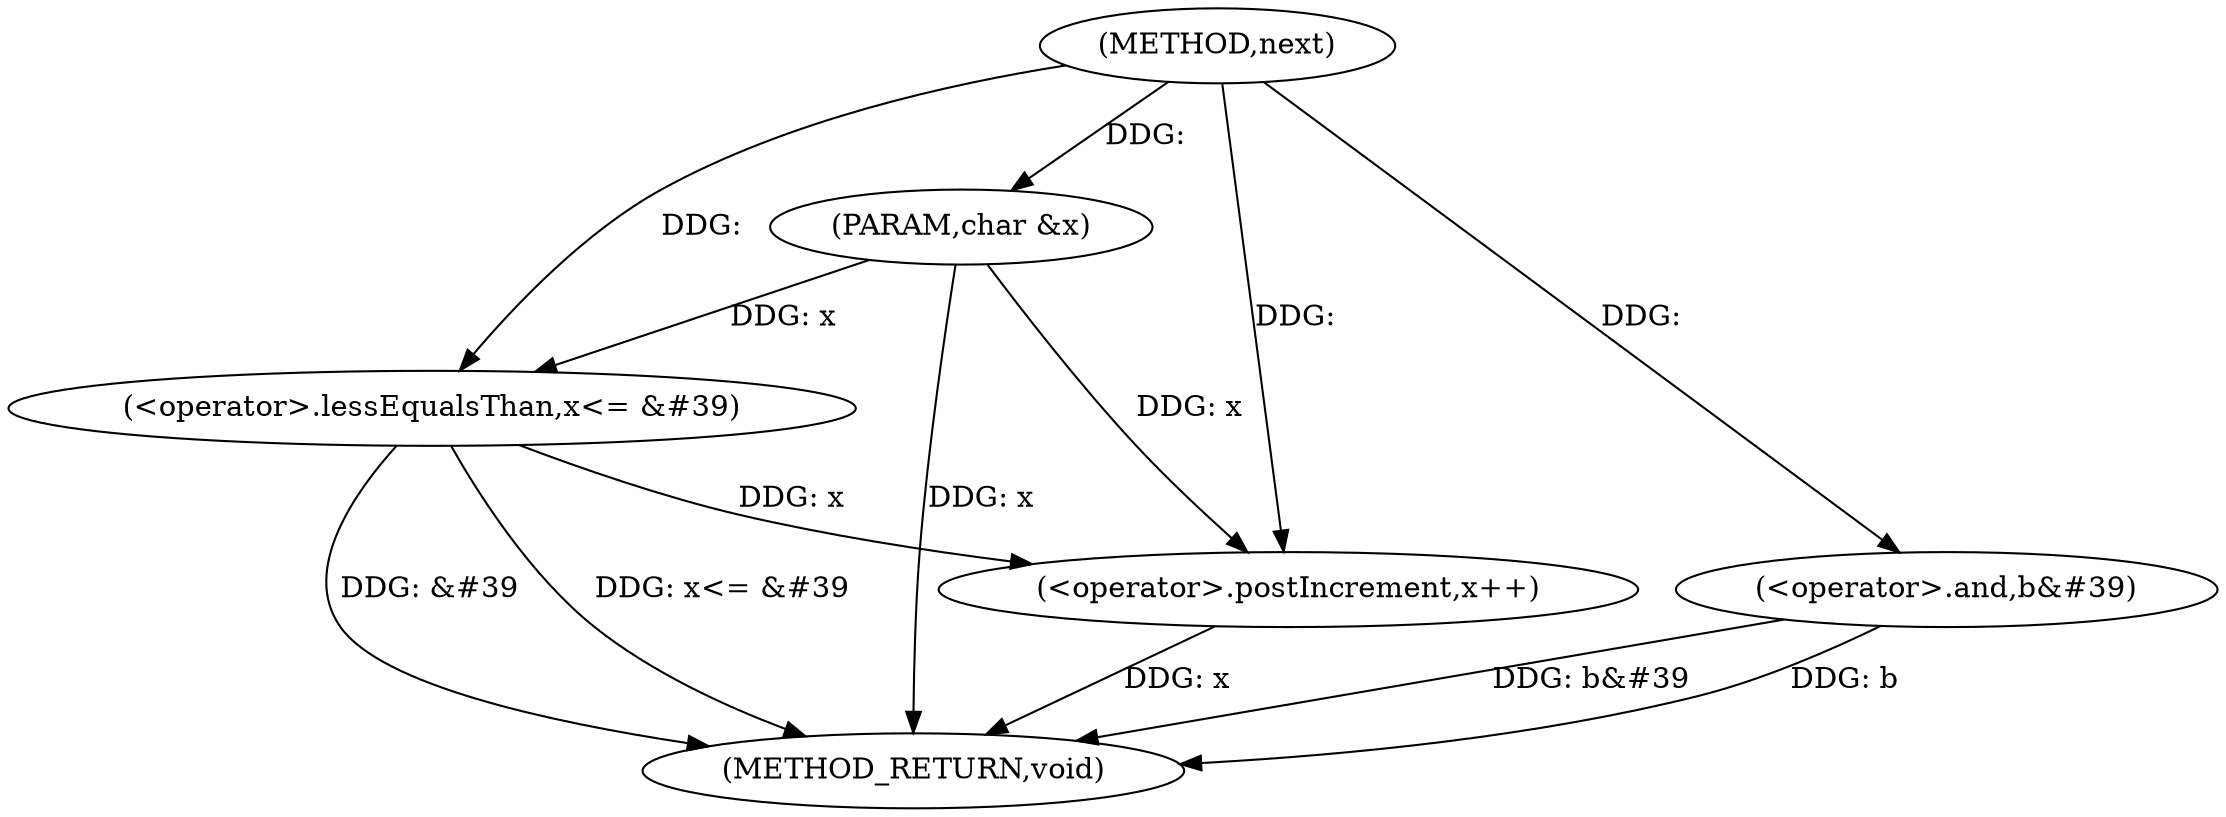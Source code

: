 digraph "next" {  
"1000478" [label = "(METHOD,next)" ]
"1000490" [label = "(METHOD_RETURN,void)" ]
"1000479" [label = "(PARAM,char &x)" ]
"1000481" [label = "(<operator>.lessEqualsThan,x<= &#39)" ]
"1000485" [label = "(<operator>.and,b&#39)" ]
"1000488" [label = "(<operator>.postIncrement,x++)" ]
  "1000479" -> "1000490"  [ label = "DDG: x"] 
  "1000481" -> "1000490"  [ label = "DDG: &#39"] 
  "1000481" -> "1000490"  [ label = "DDG: x<= &#39"] 
  "1000485" -> "1000490"  [ label = "DDG: b&#39"] 
  "1000488" -> "1000490"  [ label = "DDG: x"] 
  "1000485" -> "1000490"  [ label = "DDG: b"] 
  "1000478" -> "1000479"  [ label = "DDG: "] 
  "1000479" -> "1000481"  [ label = "DDG: x"] 
  "1000478" -> "1000481"  [ label = "DDG: "] 
  "1000478" -> "1000485"  [ label = "DDG: "] 
  "1000481" -> "1000488"  [ label = "DDG: x"] 
  "1000479" -> "1000488"  [ label = "DDG: x"] 
  "1000478" -> "1000488"  [ label = "DDG: "] 
}
